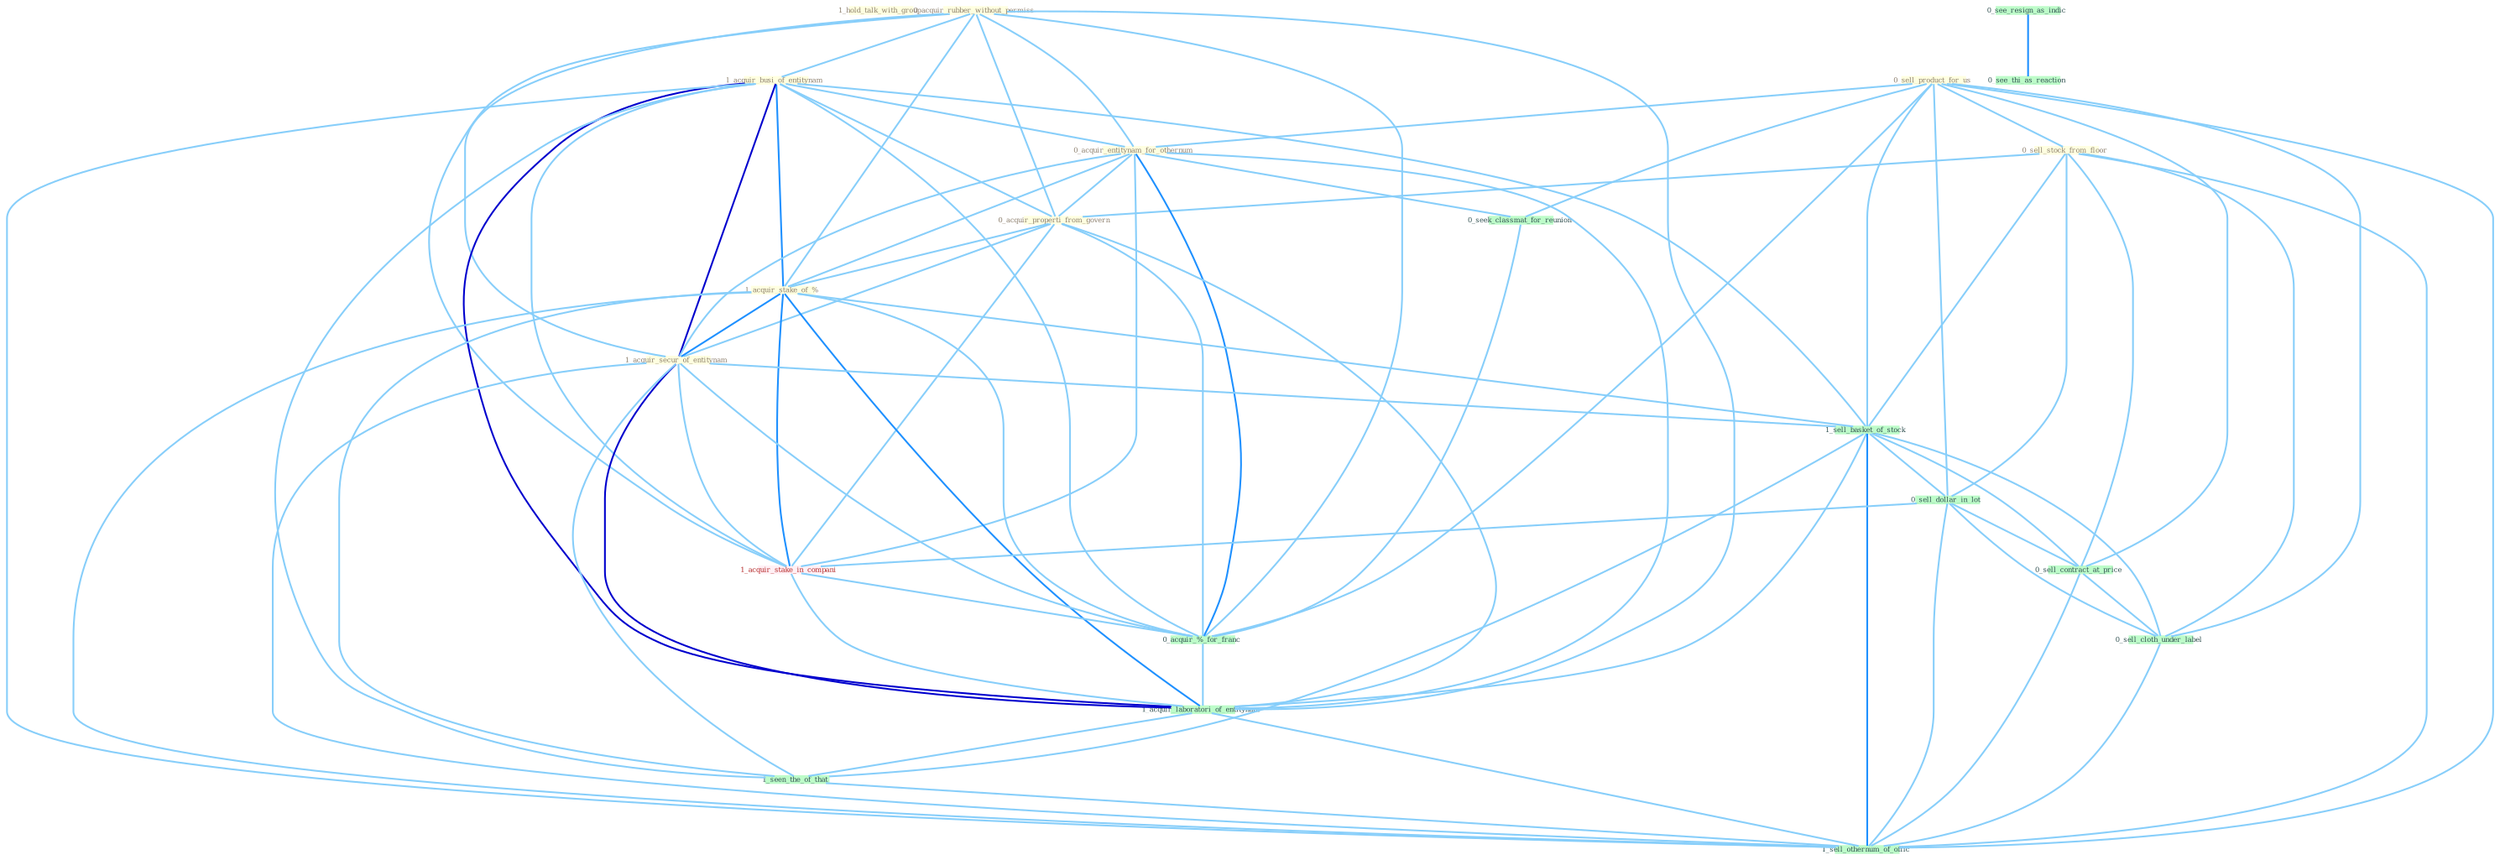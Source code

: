 Graph G{ 
    node
    [shape=polygon,style=filled,width=.5,height=.06,color="#BDFCC9",fixedsize=true,fontsize=4,
    fontcolor="#2f4f4f"];
    {node
    [color="#ffffe0", fontcolor="#8b7d6b"] "1_hold_talk_with_group " "0_acquir_rubber_without_permiss " "0_sell_product_for_us " "0_sell_stock_from_floor " "1_acquir_busi_of_entitynam " "0_acquir_entitynam_for_othernum " "0_acquir_properti_from_govern " "1_acquir_stake_of_% " "1_acquir_secur_of_entitynam "}
{node [color="#fff0f5", fontcolor="#b22222"] "1_acquir_stake_in_compani "}
edge [color="#B0E2FF"];

	"0_acquir_rubber_without_permiss " -- "1_acquir_busi_of_entitynam " [w="1", color="#87cefa" ];
	"0_acquir_rubber_without_permiss " -- "0_acquir_entitynam_for_othernum " [w="1", color="#87cefa" ];
	"0_acquir_rubber_without_permiss " -- "0_acquir_properti_from_govern " [w="1", color="#87cefa" ];
	"0_acquir_rubber_without_permiss " -- "1_acquir_stake_of_% " [w="1", color="#87cefa" ];
	"0_acquir_rubber_without_permiss " -- "1_acquir_secur_of_entitynam " [w="1", color="#87cefa" ];
	"0_acquir_rubber_without_permiss " -- "1_acquir_stake_in_compani " [w="1", color="#87cefa" ];
	"0_acquir_rubber_without_permiss " -- "0_acquir_%_for_franc " [w="1", color="#87cefa" ];
	"0_acquir_rubber_without_permiss " -- "1_acquir_laboratori_of_entitynam " [w="1", color="#87cefa" ];
	"0_sell_product_for_us " -- "0_sell_stock_from_floor " [w="1", color="#87cefa" ];
	"0_sell_product_for_us " -- "0_acquir_entitynam_for_othernum " [w="1", color="#87cefa" ];
	"0_sell_product_for_us " -- "0_seek_classmat_for_reunion " [w="1", color="#87cefa" ];
	"0_sell_product_for_us " -- "1_sell_basket_of_stock " [w="1", color="#87cefa" ];
	"0_sell_product_for_us " -- "0_sell_dollar_in_lot " [w="1", color="#87cefa" ];
	"0_sell_product_for_us " -- "0_acquir_%_for_franc " [w="1", color="#87cefa" ];
	"0_sell_product_for_us " -- "0_sell_contract_at_price " [w="1", color="#87cefa" ];
	"0_sell_product_for_us " -- "0_sell_cloth_under_label " [w="1", color="#87cefa" ];
	"0_sell_product_for_us " -- "1_sell_othernum_of_offic " [w="1", color="#87cefa" ];
	"0_sell_stock_from_floor " -- "0_acquir_properti_from_govern " [w="1", color="#87cefa" ];
	"0_sell_stock_from_floor " -- "1_sell_basket_of_stock " [w="1", color="#87cefa" ];
	"0_sell_stock_from_floor " -- "0_sell_dollar_in_lot " [w="1", color="#87cefa" ];
	"0_sell_stock_from_floor " -- "0_sell_contract_at_price " [w="1", color="#87cefa" ];
	"0_sell_stock_from_floor " -- "0_sell_cloth_under_label " [w="1", color="#87cefa" ];
	"0_sell_stock_from_floor " -- "1_sell_othernum_of_offic " [w="1", color="#87cefa" ];
	"1_acquir_busi_of_entitynam " -- "0_acquir_entitynam_for_othernum " [w="1", color="#87cefa" ];
	"1_acquir_busi_of_entitynam " -- "0_acquir_properti_from_govern " [w="1", color="#87cefa" ];
	"1_acquir_busi_of_entitynam " -- "1_acquir_stake_of_% " [w="2", color="#1e90ff" , len=0.8];
	"1_acquir_busi_of_entitynam " -- "1_acquir_secur_of_entitynam " [w="3", color="#0000cd" , len=0.6];
	"1_acquir_busi_of_entitynam " -- "1_sell_basket_of_stock " [w="1", color="#87cefa" ];
	"1_acquir_busi_of_entitynam " -- "1_acquir_stake_in_compani " [w="1", color="#87cefa" ];
	"1_acquir_busi_of_entitynam " -- "0_acquir_%_for_franc " [w="1", color="#87cefa" ];
	"1_acquir_busi_of_entitynam " -- "1_acquir_laboratori_of_entitynam " [w="3", color="#0000cd" , len=0.6];
	"1_acquir_busi_of_entitynam " -- "1_seen_the_of_that " [w="1", color="#87cefa" ];
	"1_acquir_busi_of_entitynam " -- "1_sell_othernum_of_offic " [w="1", color="#87cefa" ];
	"0_acquir_entitynam_for_othernum " -- "0_acquir_properti_from_govern " [w="1", color="#87cefa" ];
	"0_acquir_entitynam_for_othernum " -- "1_acquir_stake_of_% " [w="1", color="#87cefa" ];
	"0_acquir_entitynam_for_othernum " -- "1_acquir_secur_of_entitynam " [w="1", color="#87cefa" ];
	"0_acquir_entitynam_for_othernum " -- "0_seek_classmat_for_reunion " [w="1", color="#87cefa" ];
	"0_acquir_entitynam_for_othernum " -- "1_acquir_stake_in_compani " [w="1", color="#87cefa" ];
	"0_acquir_entitynam_for_othernum " -- "0_acquir_%_for_franc " [w="2", color="#1e90ff" , len=0.8];
	"0_acquir_entitynam_for_othernum " -- "1_acquir_laboratori_of_entitynam " [w="1", color="#87cefa" ];
	"0_acquir_properti_from_govern " -- "1_acquir_stake_of_% " [w="1", color="#87cefa" ];
	"0_acquir_properti_from_govern " -- "1_acquir_secur_of_entitynam " [w="1", color="#87cefa" ];
	"0_acquir_properti_from_govern " -- "1_acquir_stake_in_compani " [w="1", color="#87cefa" ];
	"0_acquir_properti_from_govern " -- "0_acquir_%_for_franc " [w="1", color="#87cefa" ];
	"0_acquir_properti_from_govern " -- "1_acquir_laboratori_of_entitynam " [w="1", color="#87cefa" ];
	"1_acquir_stake_of_% " -- "1_acquir_secur_of_entitynam " [w="2", color="#1e90ff" , len=0.8];
	"1_acquir_stake_of_% " -- "1_sell_basket_of_stock " [w="1", color="#87cefa" ];
	"1_acquir_stake_of_% " -- "1_acquir_stake_in_compani " [w="2", color="#1e90ff" , len=0.8];
	"1_acquir_stake_of_% " -- "0_acquir_%_for_franc " [w="1", color="#87cefa" ];
	"1_acquir_stake_of_% " -- "1_acquir_laboratori_of_entitynam " [w="2", color="#1e90ff" , len=0.8];
	"1_acquir_stake_of_% " -- "1_seen_the_of_that " [w="1", color="#87cefa" ];
	"1_acquir_stake_of_% " -- "1_sell_othernum_of_offic " [w="1", color="#87cefa" ];
	"1_acquir_secur_of_entitynam " -- "1_sell_basket_of_stock " [w="1", color="#87cefa" ];
	"1_acquir_secur_of_entitynam " -- "1_acquir_stake_in_compani " [w="1", color="#87cefa" ];
	"1_acquir_secur_of_entitynam " -- "0_acquir_%_for_franc " [w="1", color="#87cefa" ];
	"1_acquir_secur_of_entitynam " -- "1_acquir_laboratori_of_entitynam " [w="3", color="#0000cd" , len=0.6];
	"1_acquir_secur_of_entitynam " -- "1_seen_the_of_that " [w="1", color="#87cefa" ];
	"1_acquir_secur_of_entitynam " -- "1_sell_othernum_of_offic " [w="1", color="#87cefa" ];
	"0_seek_classmat_for_reunion " -- "0_acquir_%_for_franc " [w="1", color="#87cefa" ];
	"1_sell_basket_of_stock " -- "0_sell_dollar_in_lot " [w="1", color="#87cefa" ];
	"1_sell_basket_of_stock " -- "0_sell_contract_at_price " [w="1", color="#87cefa" ];
	"1_sell_basket_of_stock " -- "1_acquir_laboratori_of_entitynam " [w="1", color="#87cefa" ];
	"1_sell_basket_of_stock " -- "0_sell_cloth_under_label " [w="1", color="#87cefa" ];
	"1_sell_basket_of_stock " -- "1_seen_the_of_that " [w="1", color="#87cefa" ];
	"1_sell_basket_of_stock " -- "1_sell_othernum_of_offic " [w="2", color="#1e90ff" , len=0.8];
	"0_sell_dollar_in_lot " -- "1_acquir_stake_in_compani " [w="1", color="#87cefa" ];
	"0_sell_dollar_in_lot " -- "0_sell_contract_at_price " [w="1", color="#87cefa" ];
	"0_sell_dollar_in_lot " -- "0_sell_cloth_under_label " [w="1", color="#87cefa" ];
	"0_sell_dollar_in_lot " -- "1_sell_othernum_of_offic " [w="1", color="#87cefa" ];
	"0_see_resign_as_indic " -- "0_see_thi_as_reaction " [w="2", color="#1e90ff" , len=0.8];
	"1_acquir_stake_in_compani " -- "0_acquir_%_for_franc " [w="1", color="#87cefa" ];
	"1_acquir_stake_in_compani " -- "1_acquir_laboratori_of_entitynam " [w="1", color="#87cefa" ];
	"0_acquir_%_for_franc " -- "1_acquir_laboratori_of_entitynam " [w="1", color="#87cefa" ];
	"0_sell_contract_at_price " -- "0_sell_cloth_under_label " [w="1", color="#87cefa" ];
	"0_sell_contract_at_price " -- "1_sell_othernum_of_offic " [w="1", color="#87cefa" ];
	"1_acquir_laboratori_of_entitynam " -- "1_seen_the_of_that " [w="1", color="#87cefa" ];
	"1_acquir_laboratori_of_entitynam " -- "1_sell_othernum_of_offic " [w="1", color="#87cefa" ];
	"0_sell_cloth_under_label " -- "1_sell_othernum_of_offic " [w="1", color="#87cefa" ];
	"1_seen_the_of_that " -- "1_sell_othernum_of_offic " [w="1", color="#87cefa" ];
}